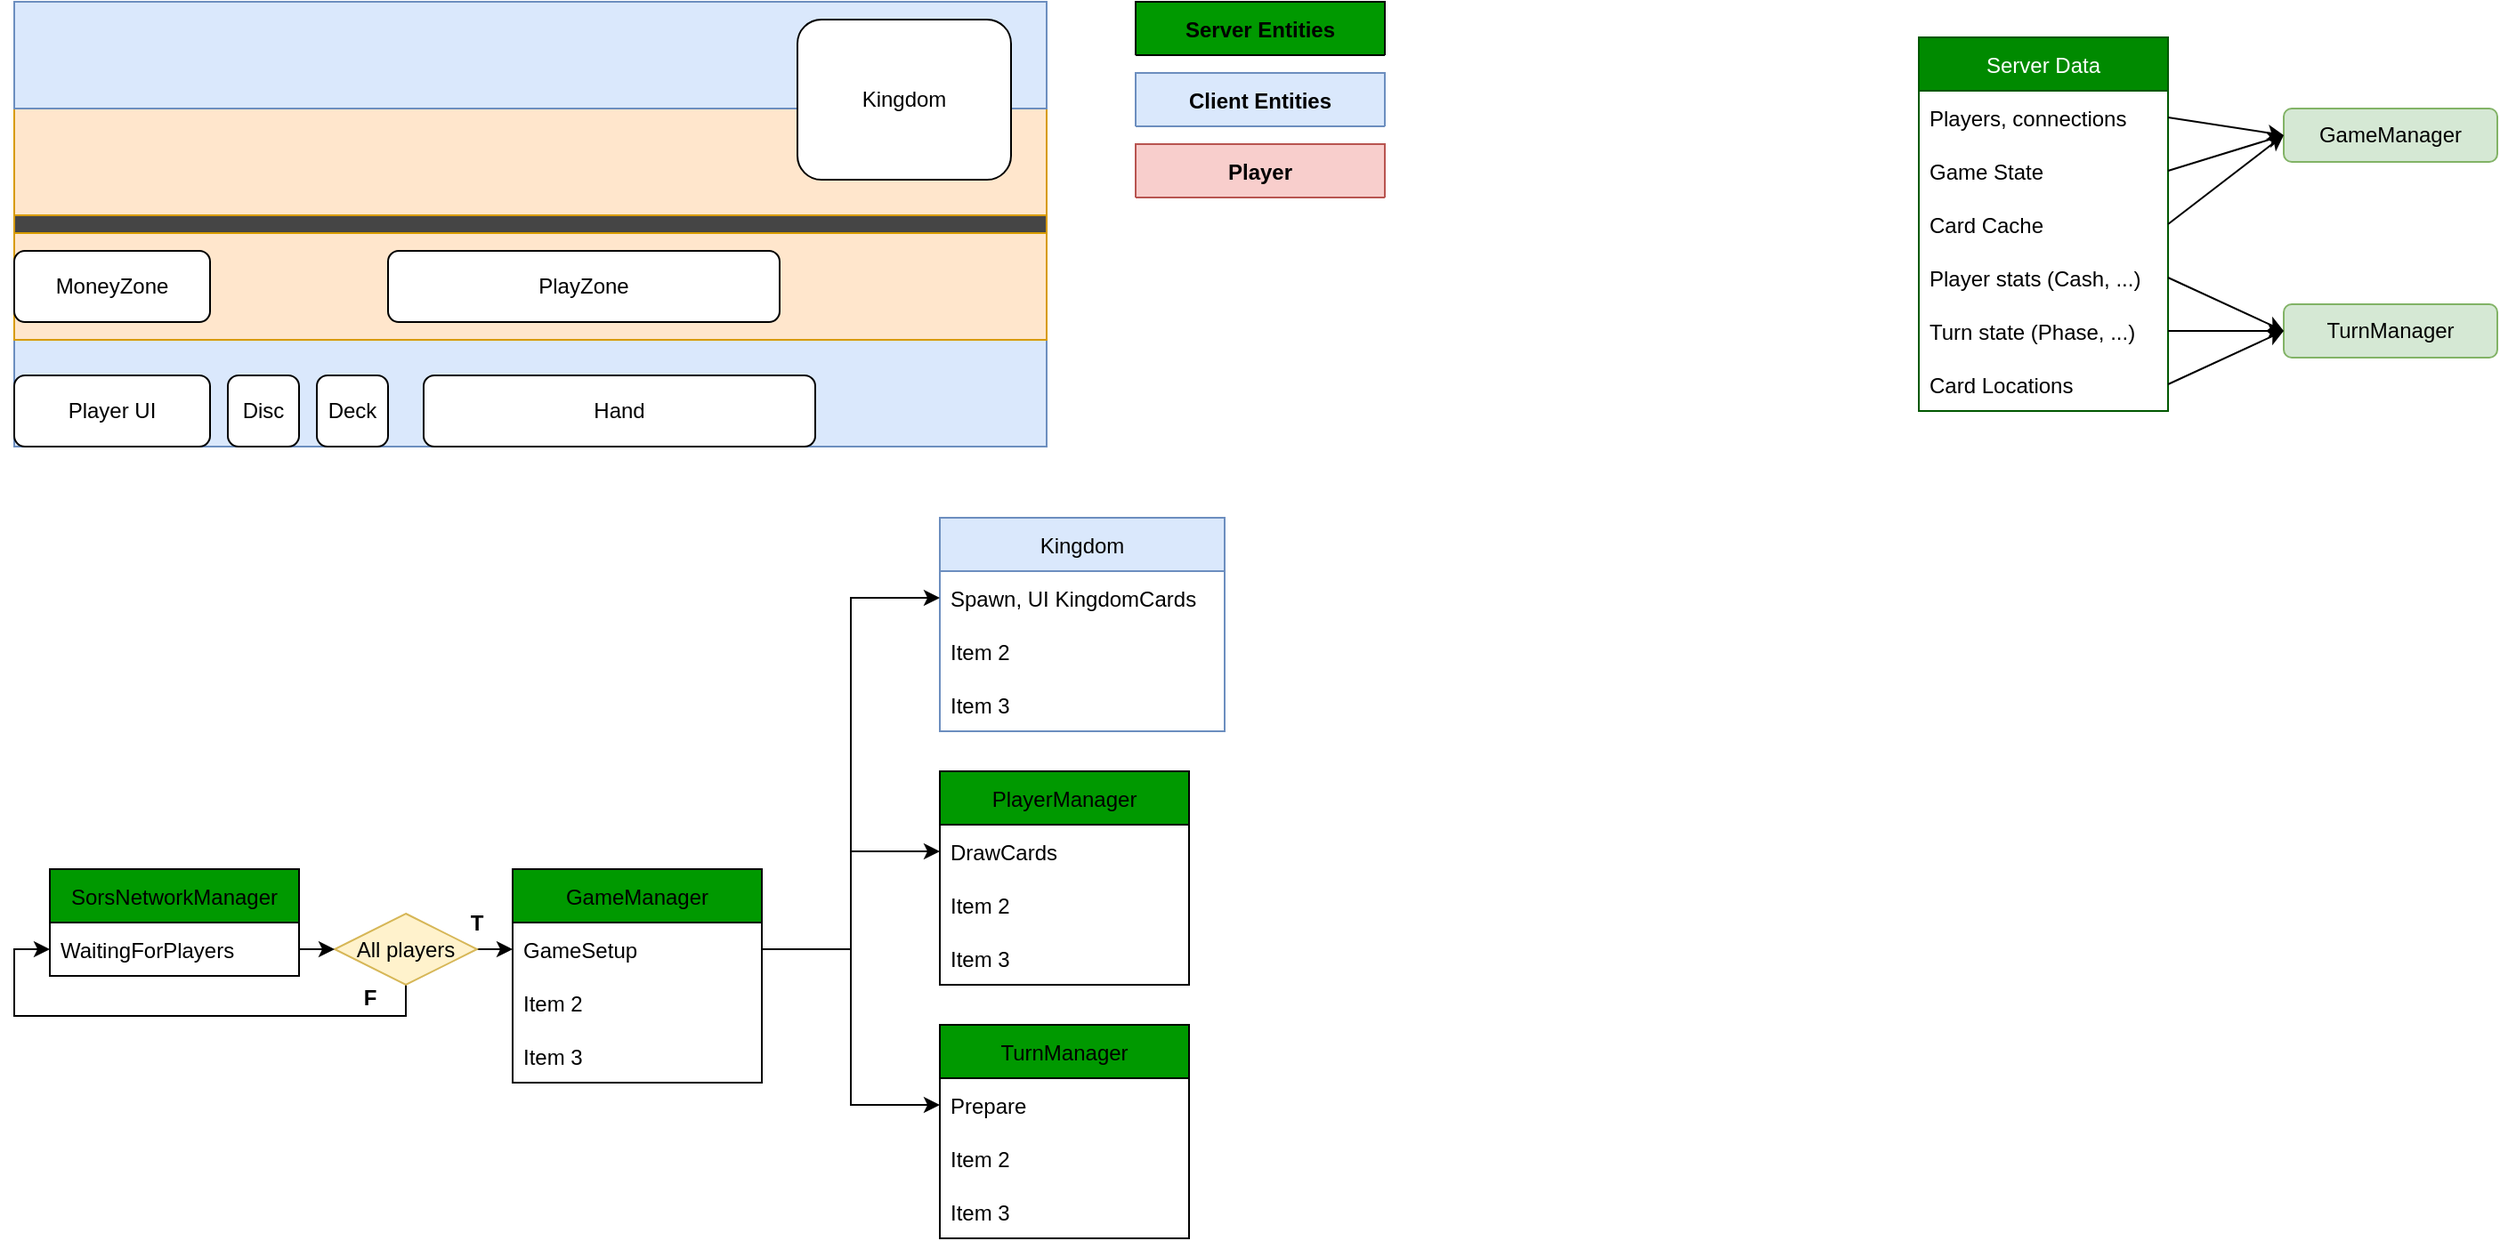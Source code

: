 <mxfile version="20.3.5" type="github" pages="4">
  <diagram name="Overview" id="e56a1550-8fbb-45ad-956c-1786394a9013">
    <mxGraphModel dx="1053" dy="561" grid="1" gridSize="10" guides="1" tooltips="1" connect="1" arrows="1" fold="1" page="1" pageScale="1" pageWidth="1100" pageHeight="850" background="none" math="0" shadow="0">
      <root>
        <mxCell id="0" />
        <mxCell id="1" parent="0" />
        <mxCell id="58iVRJR7mtL0bhPhVLgX-22" value="" style="group" parent="1" vertex="1" connectable="0">
          <mxGeometry x="70" y="40" width="580" height="250" as="geometry" />
        </mxCell>
        <mxCell id="C90KK72VCtRBAQaXPwwY-1" value="" style="rounded=0;whiteSpace=wrap;html=1;fillColor=#dae8fc;strokeColor=#6c8ebf;" parent="58iVRJR7mtL0bhPhVLgX-22" vertex="1">
          <mxGeometry y="190" width="580" height="60" as="geometry" />
        </mxCell>
        <mxCell id="C90KK72VCtRBAQaXPwwY-2" value="" style="rounded=0;whiteSpace=wrap;html=1;fillColor=#ffe6cc;strokeColor=#d79b00;" parent="58iVRJR7mtL0bhPhVLgX-22" vertex="1">
          <mxGeometry y="130" width="580" height="60" as="geometry" />
        </mxCell>
        <mxCell id="C90KK72VCtRBAQaXPwwY-3" value="" style="rounded=0;whiteSpace=wrap;html=1;fillColor=#ffe6cc;strokeColor=#d79b00;" parent="58iVRJR7mtL0bhPhVLgX-22" vertex="1">
          <mxGeometry y="60" width="580" height="60" as="geometry" />
        </mxCell>
        <mxCell id="C90KK72VCtRBAQaXPwwY-4" value="" style="rounded=0;whiteSpace=wrap;html=1;fillColor=#454545;strokeColor=#d79b00;" parent="58iVRJR7mtL0bhPhVLgX-22" vertex="1">
          <mxGeometry y="120" width="580" height="10" as="geometry" />
        </mxCell>
        <mxCell id="C90KK72VCtRBAQaXPwwY-5" value="" style="rounded=0;whiteSpace=wrap;html=1;fillColor=#dae8fc;strokeColor=#6c8ebf;" parent="58iVRJR7mtL0bhPhVLgX-22" vertex="1">
          <mxGeometry width="580" height="60" as="geometry" />
        </mxCell>
        <mxCell id="C90KK72VCtRBAQaXPwwY-6" value="Hand" style="rounded=1;whiteSpace=wrap;html=1;" parent="58iVRJR7mtL0bhPhVLgX-22" vertex="1">
          <mxGeometry x="230" y="210" width="220" height="40" as="geometry" />
        </mxCell>
        <mxCell id="C90KK72VCtRBAQaXPwwY-7" value="Player UI" style="rounded=1;whiteSpace=wrap;html=1;" parent="58iVRJR7mtL0bhPhVLgX-22" vertex="1">
          <mxGeometry y="210" width="110" height="40" as="geometry" />
        </mxCell>
        <mxCell id="C90KK72VCtRBAQaXPwwY-8" value="Disc" style="rounded=1;whiteSpace=wrap;html=1;" parent="58iVRJR7mtL0bhPhVLgX-22" vertex="1">
          <mxGeometry x="120" y="210" width="40" height="40" as="geometry" />
        </mxCell>
        <mxCell id="C90KK72VCtRBAQaXPwwY-9" value="Deck" style="rounded=1;whiteSpace=wrap;html=1;" parent="58iVRJR7mtL0bhPhVLgX-22" vertex="1">
          <mxGeometry x="170" y="210" width="40" height="40" as="geometry" />
        </mxCell>
        <mxCell id="C90KK72VCtRBAQaXPwwY-10" value="PlayZone" style="rounded=1;whiteSpace=wrap;html=1;" parent="58iVRJR7mtL0bhPhVLgX-22" vertex="1">
          <mxGeometry x="210" y="140" width="220" height="40" as="geometry" />
        </mxCell>
        <mxCell id="C90KK72VCtRBAQaXPwwY-11" value="MoneyZone" style="rounded=1;whiteSpace=wrap;html=1;" parent="58iVRJR7mtL0bhPhVLgX-22" vertex="1">
          <mxGeometry y="140" width="110" height="40" as="geometry" />
        </mxCell>
        <mxCell id="LB_I5nbtP3hotRsRZlri-5" value="Kingdom" style="rounded=1;whiteSpace=wrap;html=1;" parent="58iVRJR7mtL0bhPhVLgX-22" vertex="1">
          <mxGeometry x="440" y="10" width="120" height="90" as="geometry" />
        </mxCell>
        <mxCell id="58iVRJR7mtL0bhPhVLgX-23" value="" style="group" parent="1" vertex="1" connectable="0">
          <mxGeometry x="700" y="40" width="140" height="110" as="geometry" />
        </mxCell>
        <mxCell id="C90KK72VCtRBAQaXPwwY-21" value="Server Entities" style="swimlane;fontStyle=1;childLayout=stackLayout;horizontal=1;startSize=30;horizontalStack=0;resizeParent=1;resizeParentMax=0;resizeLast=0;collapsible=1;marginBottom=0;fillColor=#009900;" parent="58iVRJR7mtL0bhPhVLgX-23" vertex="1">
          <mxGeometry width="140" height="30" as="geometry" />
        </mxCell>
        <mxCell id="C90KK72VCtRBAQaXPwwY-25" value="Player" style="swimlane;fontStyle=1;childLayout=stackLayout;horizontal=1;startSize=30;horizontalStack=0;resizeParent=1;resizeParentMax=0;resizeLast=0;collapsible=1;marginBottom=0;fillColor=#f8cecc;strokeColor=#b85450;" parent="58iVRJR7mtL0bhPhVLgX-23" vertex="1">
          <mxGeometry y="80" width="140" height="30" as="geometry" />
        </mxCell>
        <mxCell id="LB_I5nbtP3hotRsRZlri-6" value="Client Entities" style="swimlane;fontStyle=1;childLayout=stackLayout;horizontal=1;startSize=30;horizontalStack=0;resizeParent=1;resizeParentMax=0;resizeLast=0;collapsible=1;marginBottom=0;fillColor=#dae8fc;strokeColor=#6c8ebf;" parent="58iVRJR7mtL0bhPhVLgX-23" vertex="1">
          <mxGeometry y="40" width="140" height="30" as="geometry" />
        </mxCell>
        <mxCell id="58iVRJR7mtL0bhPhVLgX-24" value="" style="group" parent="1" vertex="1" connectable="0">
          <mxGeometry x="70" y="330" width="680" height="405" as="geometry" />
        </mxCell>
        <mxCell id="C90KK72VCtRBAQaXPwwY-13" value="GameManager" style="swimlane;fontStyle=0;childLayout=stackLayout;horizontal=1;startSize=30;horizontalStack=0;resizeParent=1;resizeParentMax=0;resizeLast=0;collapsible=1;marginBottom=0;fillColor=#009900;" parent="58iVRJR7mtL0bhPhVLgX-24" vertex="1">
          <mxGeometry x="280" y="197.5" width="140" height="120" as="geometry" />
        </mxCell>
        <mxCell id="C90KK72VCtRBAQaXPwwY-14" value="GameSetup" style="text;strokeColor=none;fillColor=none;align=left;verticalAlign=middle;spacingLeft=4;spacingRight=4;overflow=hidden;points=[[0,0.5],[1,0.5]];portConstraint=eastwest;rotatable=0;" parent="C90KK72VCtRBAQaXPwwY-13" vertex="1">
          <mxGeometry y="30" width="140" height="30" as="geometry" />
        </mxCell>
        <mxCell id="C90KK72VCtRBAQaXPwwY-15" value="Item 2" style="text;strokeColor=none;fillColor=none;align=left;verticalAlign=middle;spacingLeft=4;spacingRight=4;overflow=hidden;points=[[0,0.5],[1,0.5]];portConstraint=eastwest;rotatable=0;" parent="C90KK72VCtRBAQaXPwwY-13" vertex="1">
          <mxGeometry y="60" width="140" height="30" as="geometry" />
        </mxCell>
        <mxCell id="C90KK72VCtRBAQaXPwwY-16" value="Item 3" style="text;strokeColor=none;fillColor=none;align=left;verticalAlign=middle;spacingLeft=4;spacingRight=4;overflow=hidden;points=[[0,0.5],[1,0.5]];portConstraint=eastwest;rotatable=0;" parent="C90KK72VCtRBAQaXPwwY-13" vertex="1">
          <mxGeometry y="90" width="140" height="30" as="geometry" />
        </mxCell>
        <mxCell id="C90KK72VCtRBAQaXPwwY-17" value="TurnManager" style="swimlane;fontStyle=0;childLayout=stackLayout;horizontal=1;startSize=30;horizontalStack=0;resizeParent=1;resizeParentMax=0;resizeLast=0;collapsible=1;marginBottom=0;fillColor=#009900;" parent="58iVRJR7mtL0bhPhVLgX-24" vertex="1">
          <mxGeometry x="520" y="285" width="140" height="120" as="geometry" />
        </mxCell>
        <mxCell id="C90KK72VCtRBAQaXPwwY-18" value="Prepare" style="text;strokeColor=none;fillColor=none;align=left;verticalAlign=middle;spacingLeft=4;spacingRight=4;overflow=hidden;points=[[0,0.5],[1,0.5]];portConstraint=eastwest;rotatable=0;" parent="C90KK72VCtRBAQaXPwwY-17" vertex="1">
          <mxGeometry y="30" width="140" height="30" as="geometry" />
        </mxCell>
        <mxCell id="C90KK72VCtRBAQaXPwwY-19" value="Item 2" style="text;strokeColor=none;fillColor=none;align=left;verticalAlign=middle;spacingLeft=4;spacingRight=4;overflow=hidden;points=[[0,0.5],[1,0.5]];portConstraint=eastwest;rotatable=0;" parent="C90KK72VCtRBAQaXPwwY-17" vertex="1">
          <mxGeometry y="60" width="140" height="30" as="geometry" />
        </mxCell>
        <mxCell id="C90KK72VCtRBAQaXPwwY-20" value="Item 3" style="text;strokeColor=none;fillColor=none;align=left;verticalAlign=middle;spacingLeft=4;spacingRight=4;overflow=hidden;points=[[0,0.5],[1,0.5]];portConstraint=eastwest;rotatable=0;" parent="C90KK72VCtRBAQaXPwwY-17" vertex="1">
          <mxGeometry y="90" width="140" height="30" as="geometry" />
        </mxCell>
        <mxCell id="LB_I5nbtP3hotRsRZlri-1" value="Kingdom" style="swimlane;fontStyle=0;childLayout=stackLayout;horizontal=1;startSize=30;horizontalStack=0;resizeParent=1;resizeParentMax=0;resizeLast=0;collapsible=1;marginBottom=0;fillColor=#dae8fc;strokeColor=#6c8ebf;" parent="58iVRJR7mtL0bhPhVLgX-24" vertex="1">
          <mxGeometry x="520" width="160" height="120" as="geometry" />
        </mxCell>
        <mxCell id="LB_I5nbtP3hotRsRZlri-2" value="Spawn, UI KingdomCards " style="text;strokeColor=none;fillColor=none;align=left;verticalAlign=middle;spacingLeft=4;spacingRight=4;overflow=hidden;points=[[0,0.5],[1,0.5]];portConstraint=eastwest;rotatable=0;" parent="LB_I5nbtP3hotRsRZlri-1" vertex="1">
          <mxGeometry y="30" width="160" height="30" as="geometry" />
        </mxCell>
        <mxCell id="LB_I5nbtP3hotRsRZlri-3" value="Item 2" style="text;strokeColor=none;fillColor=none;align=left;verticalAlign=middle;spacingLeft=4;spacingRight=4;overflow=hidden;points=[[0,0.5],[1,0.5]];portConstraint=eastwest;rotatable=0;" parent="LB_I5nbtP3hotRsRZlri-1" vertex="1">
          <mxGeometry y="60" width="160" height="30" as="geometry" />
        </mxCell>
        <mxCell id="LB_I5nbtP3hotRsRZlri-4" value="Item 3" style="text;strokeColor=none;fillColor=none;align=left;verticalAlign=middle;spacingLeft=4;spacingRight=4;overflow=hidden;points=[[0,0.5],[1,0.5]];portConstraint=eastwest;rotatable=0;" parent="LB_I5nbtP3hotRsRZlri-1" vertex="1">
          <mxGeometry y="90" width="160" height="30" as="geometry" />
        </mxCell>
        <mxCell id="LB_I5nbtP3hotRsRZlri-7" value="SorsNetworkManager" style="swimlane;fontStyle=0;childLayout=stackLayout;horizontal=1;startSize=30;horizontalStack=0;resizeParent=1;resizeParentMax=0;resizeLast=0;collapsible=1;marginBottom=0;fillColor=#009900;" parent="58iVRJR7mtL0bhPhVLgX-24" vertex="1">
          <mxGeometry x="20" y="197.5" width="140" height="60" as="geometry" />
        </mxCell>
        <mxCell id="LB_I5nbtP3hotRsRZlri-8" value="WaitingForPlayers" style="text;strokeColor=none;fillColor=none;align=left;verticalAlign=middle;spacingLeft=4;spacingRight=4;overflow=hidden;points=[[0,0.5],[1,0.5]];portConstraint=eastwest;rotatable=0;" parent="LB_I5nbtP3hotRsRZlri-7" vertex="1">
          <mxGeometry y="30" width="140" height="30" as="geometry" />
        </mxCell>
        <mxCell id="LB_I5nbtP3hotRsRZlri-14" style="edgeStyle=orthogonalEdgeStyle;rounded=0;orthogonalLoop=1;jettySize=auto;html=1;exitX=0.5;exitY=1;exitDx=0;exitDy=0;entryX=0;entryY=0.5;entryDx=0;entryDy=0;" parent="58iVRJR7mtL0bhPhVLgX-24" source="LB_I5nbtP3hotRsRZlri-12" target="LB_I5nbtP3hotRsRZlri-8" edge="1">
          <mxGeometry relative="1" as="geometry">
            <mxPoint x="150" y="245" as="targetPoint" />
            <Array as="points">
              <mxPoint x="220" y="280" />
              <mxPoint y="280" />
              <mxPoint y="242" />
            </Array>
          </mxGeometry>
        </mxCell>
        <mxCell id="LB_I5nbtP3hotRsRZlri-16" style="edgeStyle=orthogonalEdgeStyle;rounded=0;orthogonalLoop=1;jettySize=auto;html=1;exitX=1;exitY=0.5;exitDx=0;exitDy=0;entryX=0;entryY=0.5;entryDx=0;entryDy=0;" parent="58iVRJR7mtL0bhPhVLgX-24" source="LB_I5nbtP3hotRsRZlri-12" target="C90KK72VCtRBAQaXPwwY-14" edge="1">
          <mxGeometry relative="1" as="geometry" />
        </mxCell>
        <mxCell id="LB_I5nbtP3hotRsRZlri-12" value="All players" style="rhombus;whiteSpace=wrap;html=1;fillColor=#fff2cc;strokeColor=#d6b656;" parent="58iVRJR7mtL0bhPhVLgX-24" vertex="1">
          <mxGeometry x="180" y="222.5" width="80" height="40" as="geometry" />
        </mxCell>
        <mxCell id="LB_I5nbtP3hotRsRZlri-13" style="edgeStyle=orthogonalEdgeStyle;rounded=0;orthogonalLoop=1;jettySize=auto;html=1;exitX=1;exitY=0.5;exitDx=0;exitDy=0;entryX=0;entryY=0.5;entryDx=0;entryDy=0;" parent="58iVRJR7mtL0bhPhVLgX-24" source="LB_I5nbtP3hotRsRZlri-8" target="LB_I5nbtP3hotRsRZlri-12" edge="1">
          <mxGeometry relative="1" as="geometry" />
        </mxCell>
        <mxCell id="LB_I5nbtP3hotRsRZlri-17" value="&lt;b&gt;T&lt;/b&gt;" style="text;html=1;strokeColor=none;fillColor=none;align=center;verticalAlign=middle;whiteSpace=wrap;rounded=0;" parent="58iVRJR7mtL0bhPhVLgX-24" vertex="1">
          <mxGeometry x="230" y="212.5" width="60" height="30" as="geometry" />
        </mxCell>
        <mxCell id="LB_I5nbtP3hotRsRZlri-18" value="&lt;b&gt;F&lt;/b&gt;" style="text;html=1;strokeColor=none;fillColor=none;align=center;verticalAlign=middle;whiteSpace=wrap;rounded=0;" parent="58iVRJR7mtL0bhPhVLgX-24" vertex="1">
          <mxGeometry x="170" y="255" width="60" height="30" as="geometry" />
        </mxCell>
        <mxCell id="LB_I5nbtP3hotRsRZlri-19" style="edgeStyle=orthogonalEdgeStyle;rounded=0;orthogonalLoop=1;jettySize=auto;html=1;exitX=1;exitY=0.5;exitDx=0;exitDy=0;entryX=0;entryY=0.5;entryDx=0;entryDy=0;" parent="58iVRJR7mtL0bhPhVLgX-24" source="C90KK72VCtRBAQaXPwwY-14" target="C90KK72VCtRBAQaXPwwY-18" edge="1">
          <mxGeometry relative="1" as="geometry" />
        </mxCell>
        <mxCell id="LB_I5nbtP3hotRsRZlri-20" style="edgeStyle=orthogonalEdgeStyle;rounded=0;orthogonalLoop=1;jettySize=auto;html=1;exitX=1;exitY=0.5;exitDx=0;exitDy=0;entryX=0;entryY=0.5;entryDx=0;entryDy=0;" parent="58iVRJR7mtL0bhPhVLgX-24" source="C90KK72VCtRBAQaXPwwY-14" target="LB_I5nbtP3hotRsRZlri-2" edge="1">
          <mxGeometry relative="1" as="geometry">
            <mxPoint x="480" y="45" as="targetPoint" />
          </mxGeometry>
        </mxCell>
        <mxCell id="LB_I5nbtP3hotRsRZlri-21" value="PlayerManager" style="swimlane;fontStyle=0;childLayout=stackLayout;horizontal=1;startSize=30;horizontalStack=0;resizeParent=1;resizeParentMax=0;resizeLast=0;collapsible=1;marginBottom=0;fillColor=#009900;" parent="58iVRJR7mtL0bhPhVLgX-24" vertex="1">
          <mxGeometry x="520" y="142.5" width="140" height="120" as="geometry" />
        </mxCell>
        <mxCell id="LB_I5nbtP3hotRsRZlri-22" value="DrawCards" style="text;strokeColor=none;fillColor=none;align=left;verticalAlign=middle;spacingLeft=4;spacingRight=4;overflow=hidden;points=[[0,0.5],[1,0.5]];portConstraint=eastwest;rotatable=0;" parent="LB_I5nbtP3hotRsRZlri-21" vertex="1">
          <mxGeometry y="30" width="140" height="30" as="geometry" />
        </mxCell>
        <mxCell id="LB_I5nbtP3hotRsRZlri-23" value="Item 2" style="text;strokeColor=none;fillColor=none;align=left;verticalAlign=middle;spacingLeft=4;spacingRight=4;overflow=hidden;points=[[0,0.5],[1,0.5]];portConstraint=eastwest;rotatable=0;" parent="LB_I5nbtP3hotRsRZlri-21" vertex="1">
          <mxGeometry y="60" width="140" height="30" as="geometry" />
        </mxCell>
        <mxCell id="LB_I5nbtP3hotRsRZlri-24" value="Item 3" style="text;strokeColor=none;fillColor=none;align=left;verticalAlign=middle;spacingLeft=4;spacingRight=4;overflow=hidden;points=[[0,0.5],[1,0.5]];portConstraint=eastwest;rotatable=0;" parent="LB_I5nbtP3hotRsRZlri-21" vertex="1">
          <mxGeometry y="90" width="140" height="30" as="geometry" />
        </mxCell>
        <mxCell id="LB_I5nbtP3hotRsRZlri-25" style="edgeStyle=orthogonalEdgeStyle;rounded=0;orthogonalLoop=1;jettySize=auto;html=1;exitX=1;exitY=0.5;exitDx=0;exitDy=0;entryX=0;entryY=0.5;entryDx=0;entryDy=0;" parent="58iVRJR7mtL0bhPhVLgX-24" source="C90KK72VCtRBAQaXPwwY-14" target="LB_I5nbtP3hotRsRZlri-22" edge="1">
          <mxGeometry relative="1" as="geometry" />
        </mxCell>
        <mxCell id="ub6TdQImIJ_st5pN_1mr-3" value="Server Data" style="swimlane;fontStyle=0;childLayout=stackLayout;horizontal=1;startSize=30;horizontalStack=0;resizeParent=1;resizeParentMax=0;resizeLast=0;collapsible=1;marginBottom=0;fillColor=#008a00;fontColor=#ffffff;strokeColor=#005700;" parent="1" vertex="1">
          <mxGeometry x="1140" y="60" width="140" height="210" as="geometry" />
        </mxCell>
        <mxCell id="ub6TdQImIJ_st5pN_1mr-4" value="Players, connections" style="text;strokeColor=none;fillColor=none;align=left;verticalAlign=middle;spacingLeft=4;spacingRight=4;overflow=hidden;points=[[0,0.5],[1,0.5]];portConstraint=eastwest;rotatable=0;" parent="ub6TdQImIJ_st5pN_1mr-3" vertex="1">
          <mxGeometry y="30" width="140" height="30" as="geometry" />
        </mxCell>
        <mxCell id="ub6TdQImIJ_st5pN_1mr-7" value="Game State" style="text;strokeColor=none;fillColor=none;align=left;verticalAlign=middle;spacingLeft=4;spacingRight=4;overflow=hidden;points=[[0,0.5],[1,0.5]];portConstraint=eastwest;rotatable=0;" parent="ub6TdQImIJ_st5pN_1mr-3" vertex="1">
          <mxGeometry y="60" width="140" height="30" as="geometry" />
        </mxCell>
        <mxCell id="ub6TdQImIJ_st5pN_1mr-10" value="Card Cache" style="text;strokeColor=none;fillColor=none;align=left;verticalAlign=middle;spacingLeft=4;spacingRight=4;overflow=hidden;points=[[0,0.5],[1,0.5]];portConstraint=eastwest;rotatable=0;" parent="ub6TdQImIJ_st5pN_1mr-3" vertex="1">
          <mxGeometry y="90" width="140" height="30" as="geometry" />
        </mxCell>
        <mxCell id="ub6TdQImIJ_st5pN_1mr-8" value="Player stats (Cash, ...)" style="text;strokeColor=none;fillColor=none;align=left;verticalAlign=middle;spacingLeft=4;spacingRight=4;overflow=hidden;points=[[0,0.5],[1,0.5]];portConstraint=eastwest;rotatable=0;" parent="ub6TdQImIJ_st5pN_1mr-3" vertex="1">
          <mxGeometry y="120" width="140" height="30" as="geometry" />
        </mxCell>
        <mxCell id="ub6TdQImIJ_st5pN_1mr-9" value="Turn state (Phase, ...)" style="text;strokeColor=none;fillColor=none;align=left;verticalAlign=middle;spacingLeft=4;spacingRight=4;overflow=hidden;points=[[0,0.5],[1,0.5]];portConstraint=eastwest;rotatable=0;" parent="ub6TdQImIJ_st5pN_1mr-3" vertex="1">
          <mxGeometry y="150" width="140" height="30" as="geometry" />
        </mxCell>
        <mxCell id="ub6TdQImIJ_st5pN_1mr-5" value="Card Locations" style="text;strokeColor=none;fillColor=none;align=left;verticalAlign=middle;spacingLeft=4;spacingRight=4;overflow=hidden;points=[[0,0.5],[1,0.5]];portConstraint=eastwest;rotatable=0;" parent="ub6TdQImIJ_st5pN_1mr-3" vertex="1">
          <mxGeometry y="180" width="140" height="30" as="geometry" />
        </mxCell>
        <mxCell id="ub6TdQImIJ_st5pN_1mr-11" value="GameManager" style="rounded=1;whiteSpace=wrap;html=1;fillColor=#d5e8d4;strokeColor=#82b366;" parent="1" vertex="1">
          <mxGeometry x="1345" y="100" width="120" height="30" as="geometry" />
        </mxCell>
        <mxCell id="ub6TdQImIJ_st5pN_1mr-12" value="TurnManager" style="rounded=1;whiteSpace=wrap;html=1;fillColor=#d5e8d4;strokeColor=#82b366;" parent="1" vertex="1">
          <mxGeometry x="1345" y="210" width="120" height="30" as="geometry" />
        </mxCell>
        <mxCell id="ub6TdQImIJ_st5pN_1mr-13" style="rounded=0;orthogonalLoop=1;jettySize=auto;html=1;exitX=1;exitY=0.5;exitDx=0;exitDy=0;entryX=0;entryY=0.5;entryDx=0;entryDy=0;startArrow=none;startFill=0;" parent="1" source="ub6TdQImIJ_st5pN_1mr-8" target="ub6TdQImIJ_st5pN_1mr-12" edge="1">
          <mxGeometry relative="1" as="geometry" />
        </mxCell>
        <mxCell id="ub6TdQImIJ_st5pN_1mr-14" style="edgeStyle=none;rounded=0;orthogonalLoop=1;jettySize=auto;html=1;exitX=1;exitY=0.5;exitDx=0;exitDy=0;entryX=0;entryY=0.5;entryDx=0;entryDy=0;startArrow=none;startFill=0;" parent="1" source="ub6TdQImIJ_st5pN_1mr-9" target="ub6TdQImIJ_st5pN_1mr-12" edge="1">
          <mxGeometry relative="1" as="geometry" />
        </mxCell>
        <mxCell id="ub6TdQImIJ_st5pN_1mr-15" style="edgeStyle=none;rounded=0;orthogonalLoop=1;jettySize=auto;html=1;exitX=1;exitY=0.5;exitDx=0;exitDy=0;entryX=0;entryY=0.5;entryDx=0;entryDy=0;startArrow=none;startFill=0;" parent="1" source="ub6TdQImIJ_st5pN_1mr-4" target="ub6TdQImIJ_st5pN_1mr-11" edge="1">
          <mxGeometry relative="1" as="geometry" />
        </mxCell>
        <mxCell id="ub6TdQImIJ_st5pN_1mr-16" style="edgeStyle=none;rounded=0;orthogonalLoop=1;jettySize=auto;html=1;exitX=1;exitY=0.5;exitDx=0;exitDy=0;startArrow=none;startFill=0;entryX=0;entryY=0.5;entryDx=0;entryDy=0;" parent="1" source="ub6TdQImIJ_st5pN_1mr-7" target="ub6TdQImIJ_st5pN_1mr-11" edge="1">
          <mxGeometry relative="1" as="geometry">
            <mxPoint x="1325" y="135" as="targetPoint" />
            <Array as="points" />
          </mxGeometry>
        </mxCell>
        <mxCell id="ub6TdQImIJ_st5pN_1mr-17" style="edgeStyle=none;rounded=0;orthogonalLoop=1;jettySize=auto;html=1;exitX=1;exitY=0.5;exitDx=0;exitDy=0;entryX=0;entryY=0.5;entryDx=0;entryDy=0;startArrow=none;startFill=0;" parent="1" source="ub6TdQImIJ_st5pN_1mr-10" target="ub6TdQImIJ_st5pN_1mr-11" edge="1">
          <mxGeometry relative="1" as="geometry" />
        </mxCell>
        <mxCell id="ub6TdQImIJ_st5pN_1mr-18" style="edgeStyle=none;rounded=0;orthogonalLoop=1;jettySize=auto;html=1;exitX=1;exitY=0.5;exitDx=0;exitDy=0;entryX=0;entryY=0.5;entryDx=0;entryDy=0;startArrow=none;startFill=0;" parent="1" source="ub6TdQImIJ_st5pN_1mr-5" target="ub6TdQImIJ_st5pN_1mr-12" edge="1">
          <mxGeometry relative="1" as="geometry" />
        </mxCell>
      </root>
    </mxGraphModel>
  </diagram>
  <diagram id="BeQoN5BNRSyJdBuuKmHe" name="TurnManager">
    <mxGraphModel dx="474" dy="693" grid="1" gridSize="10" guides="1" tooltips="1" connect="1" arrows="1" fold="1" page="1" pageScale="1" pageWidth="827" pageHeight="1169" math="0" shadow="0">
      <root>
        <mxCell id="0" />
        <mxCell id="1" parent="0" />
        <mxCell id="vIFYrGIW03D9M_VSCfs5-1" value="TurnManager State Machine" style="swimlane;" vertex="1" parent="1">
          <mxGeometry x="1110" y="25" width="450" height="800" as="geometry" />
        </mxCell>
        <mxCell id="vIFYrGIW03D9M_VSCfs5-2" style="edgeStyle=orthogonalEdgeStyle;rounded=0;orthogonalLoop=1;jettySize=auto;html=1;exitX=0.5;exitY=1;exitDx=0;exitDy=0;entryX=0.5;entryY=0;entryDx=0;entryDy=0;" edge="1" parent="vIFYrGIW03D9M_VSCfs5-1" source="vIFYrGIW03D9M_VSCfs5-3" target="vIFYrGIW03D9M_VSCfs5-8">
          <mxGeometry relative="1" as="geometry" />
        </mxCell>
        <mxCell id="vIFYrGIW03D9M_VSCfs5-3" value="Prepare" style="shape=hexagon;perimeter=hexagonPerimeter2;whiteSpace=wrap;html=1;fixedSize=1;" vertex="1" parent="vIFYrGIW03D9M_VSCfs5-1">
          <mxGeometry x="120" y="70" width="110" height="40" as="geometry" />
        </mxCell>
        <mxCell id="vIFYrGIW03D9M_VSCfs5-4" style="edgeStyle=orthogonalEdgeStyle;rounded=0;orthogonalLoop=1;jettySize=auto;html=1;exitX=1;exitY=0.5;exitDx=0;exitDy=0;entryX=0;entryY=0.5;entryDx=0;entryDy=0;" edge="1" parent="vIFYrGIW03D9M_VSCfs5-1" source="vIFYrGIW03D9M_VSCfs5-5" target="vIFYrGIW03D9M_VSCfs5-3">
          <mxGeometry relative="1" as="geometry" />
        </mxCell>
        <mxCell id="vIFYrGIW03D9M_VSCfs5-5" value="" style="ellipse;whiteSpace=wrap;html=1;aspect=fixed;fillColor=#454545;" vertex="1" parent="vIFYrGIW03D9M_VSCfs5-1">
          <mxGeometry x="20" y="75" width="30" height="30" as="geometry" />
        </mxCell>
        <mxCell id="vIFYrGIW03D9M_VSCfs5-6" value="&lt;b&gt;GameSetup&lt;/b&gt;" style="text;html=1;strokeColor=none;fillColor=none;align=center;verticalAlign=middle;whiteSpace=wrap;rounded=0;" vertex="1" parent="vIFYrGIW03D9M_VSCfs5-1">
          <mxGeometry x="60" y="50" width="60" height="30" as="geometry" />
        </mxCell>
        <mxCell id="vIFYrGIW03D9M_VSCfs5-7" style="edgeStyle=orthogonalEdgeStyle;rounded=0;orthogonalLoop=1;jettySize=auto;html=1;exitX=0.5;exitY=1;exitDx=0;exitDy=0;entryX=0.5;entryY=0;entryDx=0;entryDy=0;" edge="1" parent="vIFYrGIW03D9M_VSCfs5-1" source="vIFYrGIW03D9M_VSCfs5-8" target="vIFYrGIW03D9M_VSCfs5-11">
          <mxGeometry relative="1" as="geometry" />
        </mxCell>
        <mxCell id="vIFYrGIW03D9M_VSCfs5-8" value="PhaseSelection" style="shape=hexagon;perimeter=hexagonPerimeter2;whiteSpace=wrap;html=1;fixedSize=1;" vertex="1" parent="vIFYrGIW03D9M_VSCfs5-1">
          <mxGeometry x="120" y="130" width="110" height="40" as="geometry" />
        </mxCell>
        <mxCell id="vIFYrGIW03D9M_VSCfs5-9" style="edgeStyle=orthogonalEdgeStyle;rounded=0;orthogonalLoop=1;jettySize=auto;html=1;exitX=0;exitY=0.5;exitDx=0;exitDy=0;entryX=0;entryY=0.5;entryDx=0;entryDy=0;startArrow=none;" edge="1" parent="vIFYrGIW03D9M_VSCfs5-1" source="vIFYrGIW03D9M_VSCfs5-13" target="vIFYrGIW03D9M_VSCfs5-8">
          <mxGeometry relative="1" as="geometry" />
        </mxCell>
        <mxCell id="vIFYrGIW03D9M_VSCfs5-10" style="edgeStyle=orthogonalEdgeStyle;rounded=0;orthogonalLoop=1;jettySize=auto;html=1;exitX=0.5;exitY=1;exitDx=0;exitDy=0;entryX=0.5;entryY=0;entryDx=0;entryDy=0;" edge="1" parent="vIFYrGIW03D9M_VSCfs5-1" source="vIFYrGIW03D9M_VSCfs5-11" target="vIFYrGIW03D9M_VSCfs5-16">
          <mxGeometry relative="1" as="geometry" />
        </mxCell>
        <mxCell id="vIFYrGIW03D9M_VSCfs5-11" value="All" style="rhombus;whiteSpace=wrap;html=1;fillColor=#fff2cc;strokeColor=#d6b656;" vertex="1" parent="vIFYrGIW03D9M_VSCfs5-1">
          <mxGeometry x="150" y="190" width="50" height="40" as="geometry" />
        </mxCell>
        <mxCell id="vIFYrGIW03D9M_VSCfs5-12" value="&lt;b&gt;Player selected&lt;/b&gt;" style="text;html=1;strokeColor=none;fillColor=none;align=center;verticalAlign=middle;whiteSpace=wrap;rounded=0;" vertex="1" parent="vIFYrGIW03D9M_VSCfs5-1">
          <mxGeometry x="175" y="167" width="100" height="30" as="geometry" />
        </mxCell>
        <mxCell id="vIFYrGIW03D9M_VSCfs5-13" value="&lt;b&gt;F&lt;/b&gt;" style="text;html=1;strokeColor=none;fillColor=none;align=center;verticalAlign=middle;whiteSpace=wrap;rounded=0;" vertex="1" parent="vIFYrGIW03D9M_VSCfs5-1">
          <mxGeometry x="100" y="170" width="20" height="30" as="geometry" />
        </mxCell>
        <mxCell id="vIFYrGIW03D9M_VSCfs5-14" value="" style="edgeStyle=orthogonalEdgeStyle;rounded=0;orthogonalLoop=1;jettySize=auto;html=1;exitX=0;exitY=0.5;exitDx=0;exitDy=0;entryX=0;entryY=0.5;entryDx=0;entryDy=0;endArrow=none;" edge="1" parent="vIFYrGIW03D9M_VSCfs5-1" source="vIFYrGIW03D9M_VSCfs5-11" target="vIFYrGIW03D9M_VSCfs5-13">
          <mxGeometry relative="1" as="geometry">
            <mxPoint x="1380" y="1050" as="sourcePoint" />
            <mxPoint x="1350" y="990" as="targetPoint" />
            <Array as="points">
              <mxPoint x="80" y="210" />
              <mxPoint x="80" y="185" />
            </Array>
          </mxGeometry>
        </mxCell>
        <mxCell id="vIFYrGIW03D9M_VSCfs5-15" style="edgeStyle=orthogonalEdgeStyle;rounded=0;orthogonalLoop=1;jettySize=auto;html=1;exitX=0.5;exitY=1;exitDx=0;exitDy=0;entryX=0.5;entryY=0;entryDx=0;entryDy=0;" edge="1" parent="vIFYrGIW03D9M_VSCfs5-1" source="vIFYrGIW03D9M_VSCfs5-16" target="vIFYrGIW03D9M_VSCfs5-27">
          <mxGeometry relative="1" as="geometry" />
        </mxCell>
        <mxCell id="vIFYrGIW03D9M_VSCfs5-16" value="NextPhase" style="shape=hexagon;perimeter=hexagonPerimeter2;whiteSpace=wrap;html=1;fixedSize=1;" vertex="1" parent="vIFYrGIW03D9M_VSCfs5-1">
          <mxGeometry x="120" y="270" width="110" height="40" as="geometry" />
        </mxCell>
        <mxCell id="vIFYrGIW03D9M_VSCfs5-17" value="&lt;b&gt;T&lt;/b&gt;" style="text;html=1;strokeColor=none;fillColor=none;align=center;verticalAlign=middle;whiteSpace=wrap;rounded=0;" vertex="1" parent="vIFYrGIW03D9M_VSCfs5-1">
          <mxGeometry x="175" y="230" width="20" height="30" as="geometry" />
        </mxCell>
        <mxCell id="vIFYrGIW03D9M_VSCfs5-18" style="edgeStyle=orthogonalEdgeStyle;rounded=0;orthogonalLoop=1;jettySize=auto;html=1;exitX=0;exitY=0.5;exitDx=0;exitDy=0;entryX=1;entryY=0.5;entryDx=0;entryDy=0;" edge="1" parent="vIFYrGIW03D9M_VSCfs5-1" source="vIFYrGIW03D9M_VSCfs5-19" target="vIFYrGIW03D9M_VSCfs5-29">
          <mxGeometry relative="1" as="geometry" />
        </mxCell>
        <mxCell id="vIFYrGIW03D9M_VSCfs5-19" value="Draw I" style="shape=hexagon;perimeter=hexagonPerimeter2;whiteSpace=wrap;html=1;fixedSize=1;" vertex="1" parent="vIFYrGIW03D9M_VSCfs5-1">
          <mxGeometry x="120" y="390" width="110" height="40" as="geometry" />
        </mxCell>
        <mxCell id="vIFYrGIW03D9M_VSCfs5-20" style="edgeStyle=orthogonalEdgeStyle;rounded=0;orthogonalLoop=1;jettySize=auto;html=1;exitX=0.5;exitY=1;exitDx=0;exitDy=0;entryX=1;entryY=0.5;entryDx=0;entryDy=0;" edge="1" parent="vIFYrGIW03D9M_VSCfs5-1" source="vIFYrGIW03D9M_VSCfs5-27" target="vIFYrGIW03D9M_VSCfs5-19">
          <mxGeometry relative="1" as="geometry">
            <mxPoint x="250" y="400.0" as="sourcePoint" />
            <Array as="points">
              <mxPoint x="175" y="380" />
              <mxPoint x="250" y="380" />
              <mxPoint x="250" y="410" />
            </Array>
          </mxGeometry>
        </mxCell>
        <mxCell id="vIFYrGIW03D9M_VSCfs5-21" style="edgeStyle=orthogonalEdgeStyle;rounded=0;orthogonalLoop=1;jettySize=auto;html=1;exitX=0;exitY=0.5;exitDx=0;exitDy=0;entryX=1;entryY=0.5;entryDx=0;entryDy=0;" edge="1" parent="vIFYrGIW03D9M_VSCfs5-1" target="vIFYrGIW03D9M_VSCfs5-30">
          <mxGeometry relative="1" as="geometry">
            <Array as="points">
              <mxPoint x="250" y="470" />
            </Array>
            <mxPoint x="250" y="400.0" as="sourcePoint" />
          </mxGeometry>
        </mxCell>
        <mxCell id="vIFYrGIW03D9M_VSCfs5-22" style="edgeStyle=orthogonalEdgeStyle;rounded=0;orthogonalLoop=1;jettySize=auto;html=1;exitX=0;exitY=0.5;exitDx=0;exitDy=0;entryX=1;entryY=0.5;entryDx=0;entryDy=0;" edge="1" parent="vIFYrGIW03D9M_VSCfs5-1" target="vIFYrGIW03D9M_VSCfs5-31">
          <mxGeometry relative="1" as="geometry">
            <Array as="points">
              <mxPoint x="250" y="530" />
            </Array>
            <mxPoint x="250" y="400.0" as="sourcePoint" />
          </mxGeometry>
        </mxCell>
        <mxCell id="vIFYrGIW03D9M_VSCfs5-23" style="edgeStyle=orthogonalEdgeStyle;rounded=0;orthogonalLoop=1;jettySize=auto;html=1;exitX=0;exitY=0.5;exitDx=0;exitDy=0;entryX=1;entryY=0.5;entryDx=0;entryDy=0;" edge="1" parent="vIFYrGIW03D9M_VSCfs5-1" target="vIFYrGIW03D9M_VSCfs5-33">
          <mxGeometry relative="1" as="geometry">
            <Array as="points">
              <mxPoint x="250" y="590" />
            </Array>
            <mxPoint x="250" y="400.0" as="sourcePoint" />
          </mxGeometry>
        </mxCell>
        <mxCell id="vIFYrGIW03D9M_VSCfs5-24" style="edgeStyle=orthogonalEdgeStyle;rounded=0;orthogonalLoop=1;jettySize=auto;html=1;exitX=0;exitY=0.5;exitDx=0;exitDy=0;entryX=1;entryY=0.5;entryDx=0;entryDy=0;" edge="1" parent="vIFYrGIW03D9M_VSCfs5-1" target="vIFYrGIW03D9M_VSCfs5-34">
          <mxGeometry relative="1" as="geometry">
            <mxPoint x="250" y="400.0" as="sourcePoint" />
            <Array as="points">
              <mxPoint x="250" y="650" />
            </Array>
          </mxGeometry>
        </mxCell>
        <mxCell id="vIFYrGIW03D9M_VSCfs5-25" style="edgeStyle=orthogonalEdgeStyle;rounded=0;orthogonalLoop=1;jettySize=auto;html=1;exitX=0;exitY=0.5;exitDx=0;exitDy=0;entryX=1;entryY=0.5;entryDx=0;entryDy=0;" edge="1" parent="vIFYrGIW03D9M_VSCfs5-1" target="vIFYrGIW03D9M_VSCfs5-36">
          <mxGeometry relative="1" as="geometry">
            <mxPoint x="250" y="400.0" as="sourcePoint" />
            <Array as="points">
              <mxPoint x="250" y="710" />
            </Array>
          </mxGeometry>
        </mxCell>
        <mxCell id="vIFYrGIW03D9M_VSCfs5-26" style="edgeStyle=orthogonalEdgeStyle;rounded=0;orthogonalLoop=1;jettySize=auto;html=1;exitX=0;exitY=0.5;exitDx=0;exitDy=0;entryX=1;entryY=0.5;entryDx=0;entryDy=0;" edge="1" parent="vIFYrGIW03D9M_VSCfs5-1" target="vIFYrGIW03D9M_VSCfs5-37">
          <mxGeometry relative="1" as="geometry">
            <mxPoint x="250" y="400.0" as="sourcePoint" />
            <Array as="points">
              <mxPoint x="250" y="770" />
            </Array>
          </mxGeometry>
        </mxCell>
        <mxCell id="vIFYrGIW03D9M_VSCfs5-27" value="Phase left" style="rhombus;whiteSpace=wrap;html=1;fillColor=#fff2cc;strokeColor=#d6b656;" vertex="1" parent="vIFYrGIW03D9M_VSCfs5-1">
          <mxGeometry x="130" y="330" width="90" height="40" as="geometry" />
        </mxCell>
        <mxCell id="vIFYrGIW03D9M_VSCfs5-28" value="&lt;b&gt;T&lt;/b&gt;" style="text;html=1;strokeColor=none;fillColor=none;align=center;verticalAlign=middle;whiteSpace=wrap;rounded=0;" vertex="1" parent="vIFYrGIW03D9M_VSCfs5-1">
          <mxGeometry x="150" y="360" width="20" height="30" as="geometry" />
        </mxCell>
        <mxCell id="vIFYrGIW03D9M_VSCfs5-29" value="Discard" style="shape=hexagon;perimeter=hexagonPerimeter2;whiteSpace=wrap;html=1;fixedSize=1;" vertex="1" parent="vIFYrGIW03D9M_VSCfs5-1">
          <mxGeometry x="30" y="390" width="70" height="40" as="geometry" />
        </mxCell>
        <mxCell id="vIFYrGIW03D9M_VSCfs5-30" value="Develop" style="shape=hexagon;perimeter=hexagonPerimeter2;whiteSpace=wrap;html=1;fixedSize=1;" vertex="1" parent="vIFYrGIW03D9M_VSCfs5-1">
          <mxGeometry x="120" y="450" width="110" height="40" as="geometry" />
        </mxCell>
        <mxCell id="vIFYrGIW03D9M_VSCfs5-50" style="edgeStyle=orthogonalEdgeStyle;rounded=0;orthogonalLoop=1;jettySize=auto;html=1;exitX=0;exitY=0.5;exitDx=0;exitDy=0;entryX=1;entryY=0.5;entryDx=0;entryDy=0;" edge="1" parent="vIFYrGIW03D9M_VSCfs5-1" source="vIFYrGIW03D9M_VSCfs5-31" target="vIFYrGIW03D9M_VSCfs5-49">
          <mxGeometry relative="1" as="geometry" />
        </mxCell>
        <mxCell id="vIFYrGIW03D9M_VSCfs5-31" value="Deploy" style="shape=hexagon;perimeter=hexagonPerimeter2;whiteSpace=wrap;html=1;fixedSize=1;" vertex="1" parent="vIFYrGIW03D9M_VSCfs5-1">
          <mxGeometry x="120" y="510" width="110" height="40" as="geometry" />
        </mxCell>
        <mxCell id="vIFYrGIW03D9M_VSCfs5-32" style="edgeStyle=orthogonalEdgeStyle;rounded=0;orthogonalLoop=1;jettySize=auto;html=1;exitX=1;exitY=0.75;exitDx=0;exitDy=0;entryX=1;entryY=0.5;entryDx=0;entryDy=0;startArrow=classic;startFill=1;dashed=1;" edge="1" parent="vIFYrGIW03D9M_VSCfs5-1" source="vIFYrGIW03D9M_VSCfs5-33" target="vIFYrGIW03D9M_VSCfs5-48">
          <mxGeometry relative="1" as="geometry" />
        </mxCell>
        <mxCell id="vIFYrGIW03D9M_VSCfs5-33" value="Combat" style="shape=hexagon;perimeter=hexagonPerimeter2;whiteSpace=wrap;html=1;fixedSize=1;" vertex="1" parent="vIFYrGIW03D9M_VSCfs5-1">
          <mxGeometry x="120" y="570" width="110" height="40" as="geometry" />
        </mxCell>
        <mxCell id="vIFYrGIW03D9M_VSCfs5-53" style="edgeStyle=orthogonalEdgeStyle;rounded=0;orthogonalLoop=1;jettySize=auto;html=1;exitX=0;exitY=0.5;exitDx=0;exitDy=0;entryX=1;entryY=0.5;entryDx=0;entryDy=0;" edge="1" parent="vIFYrGIW03D9M_VSCfs5-1" source="vIFYrGIW03D9M_VSCfs5-34" target="vIFYrGIW03D9M_VSCfs5-52">
          <mxGeometry relative="1" as="geometry" />
        </mxCell>
        <mxCell id="vIFYrGIW03D9M_VSCfs5-34" value="Draw II" style="shape=hexagon;perimeter=hexagonPerimeter2;whiteSpace=wrap;html=1;fixedSize=1;" vertex="1" parent="vIFYrGIW03D9M_VSCfs5-1">
          <mxGeometry x="120" y="630" width="110" height="40" as="geometry" />
        </mxCell>
        <mxCell id="vIFYrGIW03D9M_VSCfs5-35" style="edgeStyle=orthogonalEdgeStyle;rounded=0;orthogonalLoop=1;jettySize=auto;html=1;exitX=0;exitY=0.5;exitDx=0;exitDy=0;entryX=1;entryY=0.5;entryDx=0;entryDy=0;" edge="1" parent="vIFYrGIW03D9M_VSCfs5-1" source="vIFYrGIW03D9M_VSCfs5-36" target="vIFYrGIW03D9M_VSCfs5-39">
          <mxGeometry relative="1" as="geometry" />
        </mxCell>
        <mxCell id="vIFYrGIW03D9M_VSCfs5-36" value="Recruit" style="shape=hexagon;perimeter=hexagonPerimeter2;whiteSpace=wrap;html=1;fixedSize=1;" vertex="1" parent="vIFYrGIW03D9M_VSCfs5-1">
          <mxGeometry x="120" y="690" width="110" height="40" as="geometry" />
        </mxCell>
        <mxCell id="vIFYrGIW03D9M_VSCfs5-37" value="Prevail" style="shape=hexagon;perimeter=hexagonPerimeter2;whiteSpace=wrap;html=1;fixedSize=1;" vertex="1" parent="vIFYrGIW03D9M_VSCfs5-1">
          <mxGeometry x="120" y="750" width="110" height="40" as="geometry" />
        </mxCell>
        <mxCell id="vIFYrGIW03D9M_VSCfs5-38" style="edgeStyle=orthogonalEdgeStyle;rounded=0;orthogonalLoop=1;jettySize=auto;html=1;exitX=0;exitY=0.5;exitDx=0;exitDy=0;entryX=0;entryY=0.5;entryDx=0;entryDy=0;" edge="1" parent="vIFYrGIW03D9M_VSCfs5-1" source="vIFYrGIW03D9M_VSCfs5-39" target="vIFYrGIW03D9M_VSCfs5-16">
          <mxGeometry relative="1" as="geometry" />
        </mxCell>
        <mxCell id="vIFYrGIW03D9M_VSCfs5-39" value="Spawn" style="shape=hexagon;perimeter=hexagonPerimeter2;whiteSpace=wrap;html=1;fixedSize=1;" vertex="1" parent="vIFYrGIW03D9M_VSCfs5-1">
          <mxGeometry x="30" y="690" width="70" height="40" as="geometry" />
        </mxCell>
        <mxCell id="vIFYrGIW03D9M_VSCfs5-40" style="edgeStyle=orthogonalEdgeStyle;rounded=0;orthogonalLoop=1;jettySize=auto;html=1;exitX=0;exitY=0.5;exitDx=0;exitDy=0;entryX=0;entryY=0.5;entryDx=0;entryDy=0;" edge="1" parent="vIFYrGIW03D9M_VSCfs5-1" source="vIFYrGIW03D9M_VSCfs5-29" target="vIFYrGIW03D9M_VSCfs5-16">
          <mxGeometry relative="1" as="geometry">
            <mxPoint x="70" y="350" as="targetPoint" />
          </mxGeometry>
        </mxCell>
        <mxCell id="vIFYrGIW03D9M_VSCfs5-41" style="edgeStyle=orthogonalEdgeStyle;rounded=0;orthogonalLoop=1;jettySize=auto;html=1;exitX=0.5;exitY=0;exitDx=0;exitDy=0;entryX=0.5;entryY=1;entryDx=0;entryDy=0;" edge="1" parent="vIFYrGIW03D9M_VSCfs5-1" source="vIFYrGIW03D9M_VSCfs5-42">
          <mxGeometry relative="1" as="geometry">
            <mxPoint x="355" y="170" as="targetPoint" />
          </mxGeometry>
        </mxCell>
        <mxCell id="vIFYrGIW03D9M_VSCfs5-42" value="Clean Up" style="shape=hexagon;perimeter=hexagonPerimeter2;whiteSpace=wrap;html=1;fixedSize=1;" vertex="1" parent="vIFYrGIW03D9M_VSCfs5-1">
          <mxGeometry x="300" y="330" width="110" height="40" as="geometry" />
        </mxCell>
        <mxCell id="vIFYrGIW03D9M_VSCfs5-43" style="edgeStyle=orthogonalEdgeStyle;rounded=0;orthogonalLoop=1;jettySize=auto;html=1;exitX=1;exitY=0.5;exitDx=0;exitDy=0;entryX=0;entryY=0.5;entryDx=0;entryDy=0;" edge="1" parent="vIFYrGIW03D9M_VSCfs5-1" source="vIFYrGIW03D9M_VSCfs5-27" target="vIFYrGIW03D9M_VSCfs5-42">
          <mxGeometry relative="1" as="geometry">
            <mxPoint x="300" y="350.174" as="targetPoint" />
          </mxGeometry>
        </mxCell>
        <mxCell id="vIFYrGIW03D9M_VSCfs5-44" style="edgeStyle=orthogonalEdgeStyle;rounded=0;orthogonalLoop=1;jettySize=auto;html=1;exitX=0;exitY=0.5;exitDx=0;exitDy=0;entryX=1;entryY=0.5;entryDx=0;entryDy=0;" edge="1" parent="vIFYrGIW03D9M_VSCfs5-1" source="vIFYrGIW03D9M_VSCfs5-48" target="vIFYrGIW03D9M_VSCfs5-8">
          <mxGeometry relative="1" as="geometry">
            <mxPoint x="300" y="150" as="sourcePoint" />
          </mxGeometry>
        </mxCell>
        <mxCell id="vIFYrGIW03D9M_VSCfs5-45" style="edgeStyle=orthogonalEdgeStyle;rounded=0;orthogonalLoop=1;jettySize=auto;html=1;exitX=0.5;exitY=0;exitDx=0;exitDy=0;entryX=0.5;entryY=1;entryDx=0;entryDy=0;" edge="1" parent="vIFYrGIW03D9M_VSCfs5-1" target="vIFYrGIW03D9M_VSCfs5-46">
          <mxGeometry relative="1" as="geometry">
            <mxPoint x="355" y="130" as="sourcePoint" />
          </mxGeometry>
        </mxCell>
        <mxCell id="vIFYrGIW03D9M_VSCfs5-46" value="" style="ellipse;whiteSpace=wrap;html=1;aspect=fixed;fillColor=#e1d5e7;strokeColor=#9673a6;" vertex="1" parent="vIFYrGIW03D9M_VSCfs5-1">
          <mxGeometry x="340" y="75" width="30" height="30" as="geometry" />
        </mxCell>
        <mxCell id="vIFYrGIW03D9M_VSCfs5-47" value="&lt;b&gt;F&lt;/b&gt;" style="text;html=1;strokeColor=none;fillColor=none;align=center;verticalAlign=middle;whiteSpace=wrap;rounded=0;" vertex="1" parent="vIFYrGIW03D9M_VSCfs5-1">
          <mxGeometry x="250" y="325" width="20" height="30" as="geometry" />
        </mxCell>
        <mxCell id="vIFYrGIW03D9M_VSCfs5-48" value="Victory" style="rhombus;whiteSpace=wrap;html=1;fillColor=#fff2cc;strokeColor=#d6b656;" vertex="1" parent="vIFYrGIW03D9M_VSCfs5-1">
          <mxGeometry x="310" y="130" width="90" height="40" as="geometry" />
        </mxCell>
        <mxCell id="vIFYrGIW03D9M_VSCfs5-51" style="edgeStyle=orthogonalEdgeStyle;rounded=0;orthogonalLoop=1;jettySize=auto;html=1;exitX=0;exitY=0.5;exitDx=0;exitDy=0;entryX=0;entryY=0.5;entryDx=0;entryDy=0;" edge="1" parent="vIFYrGIW03D9M_VSCfs5-1" source="vIFYrGIW03D9M_VSCfs5-49" target="vIFYrGIW03D9M_VSCfs5-16">
          <mxGeometry relative="1" as="geometry" />
        </mxCell>
        <mxCell id="vIFYrGIW03D9M_VSCfs5-49" value="Play" style="shape=hexagon;perimeter=hexagonPerimeter2;whiteSpace=wrap;html=1;fixedSize=1;" vertex="1" parent="vIFYrGIW03D9M_VSCfs5-1">
          <mxGeometry x="30" y="510" width="70" height="40" as="geometry" />
        </mxCell>
        <mxCell id="vIFYrGIW03D9M_VSCfs5-54" style="edgeStyle=orthogonalEdgeStyle;rounded=0;orthogonalLoop=1;jettySize=auto;html=1;exitX=0;exitY=0.5;exitDx=0;exitDy=0;entryX=0;entryY=0.5;entryDx=0;entryDy=0;" edge="1" parent="vIFYrGIW03D9M_VSCfs5-1" source="vIFYrGIW03D9M_VSCfs5-52" target="vIFYrGIW03D9M_VSCfs5-16">
          <mxGeometry relative="1" as="geometry" />
        </mxCell>
        <mxCell id="vIFYrGIW03D9M_VSCfs5-52" value="Discard" style="shape=hexagon;perimeter=hexagonPerimeter2;whiteSpace=wrap;html=1;fixedSize=1;" vertex="1" parent="vIFYrGIW03D9M_VSCfs5-1">
          <mxGeometry x="30" y="630" width="70" height="40" as="geometry" />
        </mxCell>
      </root>
    </mxGraphModel>
  </diagram>
  <diagram id="exUoNrCpm0PSTHpJsONM" name="CardSpawning">
    <mxGraphModel dx="2212" dy="1178" grid="1" gridSize="10" guides="1" tooltips="1" connect="1" arrows="1" fold="1" page="1" pageScale="1" pageWidth="827" pageHeight="1169" math="0" shadow="0">
      <root>
        <mxCell id="0" />
        <mxCell id="1" parent="0" />
        <mxCell id="qxQjuaZBA_G91cJxU5cJ-1" value="" style="group" vertex="1" connectable="0" parent="1">
          <mxGeometry x="130" y="160" width="510" height="660" as="geometry" />
        </mxCell>
        <mxCell id="qxQjuaZBA_G91cJxU5cJ-2" value="ScriptableCard&#xa;ScriptableObject" style="swimlane;fontStyle=1;childLayout=stackLayout;horizontal=1;startSize=40;horizontalStack=0;resizeParent=1;resizeParentMax=0;resizeLast=0;collapsible=1;marginBottom=0;" vertex="1" parent="qxQjuaZBA_G91cJxU5cJ-1">
          <mxGeometry x="183" width="140" height="70" as="geometry" />
        </mxCell>
        <mxCell id="qxQjuaZBA_G91cJxU5cJ-3" value="hash, title, ..." style="text;strokeColor=none;fillColor=none;align=left;verticalAlign=middle;spacingLeft=4;spacingRight=4;overflow=hidden;points=[[0,0.5],[1,0.5]];portConstraint=eastwest;rotatable=0;" vertex="1" parent="qxQjuaZBA_G91cJxU5cJ-2">
          <mxGeometry y="40" width="140" height="30" as="geometry" />
        </mxCell>
        <mxCell id="qxQjuaZBA_G91cJxU5cJ-4" value="PlayerManager" style="swimlane;fontStyle=1;childLayout=stackLayout;horizontal=1;startSize=30;horizontalStack=0;resizeParent=1;resizeParentMax=0;resizeLast=0;collapsible=1;marginBottom=0;" vertex="1" parent="qxQjuaZBA_G91cJxU5cJ-1">
          <mxGeometry x="130" y="390" width="140" height="90" as="geometry" />
        </mxCell>
        <mxCell id="qxQjuaZBA_G91cJxU5cJ-5" value="cards = CardCollection" style="text;strokeColor=none;fillColor=none;align=left;verticalAlign=middle;spacingLeft=4;spacingRight=4;overflow=hidden;points=[[0,0.5],[1,0.5]];portConstraint=eastwest;rotatable=0;" vertex="1" parent="qxQjuaZBA_G91cJxU5cJ-4">
          <mxGeometry y="30" width="140" height="30" as="geometry" />
        </mxCell>
        <mxCell id="qxQjuaZBA_G91cJxU5cJ-6" value="DrawCard" style="text;strokeColor=none;fillColor=none;align=left;verticalAlign=middle;spacingLeft=4;spacingRight=4;overflow=hidden;points=[[0,0.5],[1,0.5]];portConstraint=eastwest;rotatable=0;" vertex="1" parent="qxQjuaZBA_G91cJxU5cJ-4">
          <mxGeometry y="60" width="140" height="30" as="geometry" />
        </mxCell>
        <mxCell id="qxQjuaZBA_G91cJxU5cJ-7" value="CardCollection" style="swimlane;fontStyle=1;childLayout=stackLayout;horizontal=1;startSize=30;horizontalStack=0;resizeParent=1;resizeParentMax=0;resizeLast=0;collapsible=1;marginBottom=0;" vertex="1" parent="qxQjuaZBA_G91cJxU5cJ-1">
          <mxGeometry x="270" y="420" width="140" height="120" as="geometry" />
        </mxCell>
        <mxCell id="qxQjuaZBA_G91cJxU5cJ-8" value="deck" style="text;strokeColor=none;fillColor=none;align=left;verticalAlign=middle;spacingLeft=4;spacingRight=4;overflow=hidden;points=[[0,0.5],[1,0.5]];portConstraint=eastwest;rotatable=0;" vertex="1" parent="qxQjuaZBA_G91cJxU5cJ-7">
          <mxGeometry y="30" width="140" height="30" as="geometry" />
        </mxCell>
        <mxCell id="qxQjuaZBA_G91cJxU5cJ-9" value="hand    " style="text;strokeColor=none;fillColor=none;align=left;verticalAlign=middle;spacingLeft=4;spacingRight=4;overflow=hidden;points=[[0,0.5],[1,0.5]];portConstraint=eastwest;rotatable=0;" vertex="1" parent="qxQjuaZBA_G91cJxU5cJ-7">
          <mxGeometry y="60" width="140" height="30" as="geometry" />
        </mxCell>
        <mxCell id="qxQjuaZBA_G91cJxU5cJ-10" value="discard" style="text;strokeColor=none;fillColor=none;align=left;verticalAlign=middle;spacingLeft=4;spacingRight=4;overflow=hidden;points=[[0,0.5],[1,0.5]];portConstraint=eastwest;rotatable=0;" vertex="1" parent="qxQjuaZBA_G91cJxU5cJ-7">
          <mxGeometry y="90" width="140" height="30" as="geometry" />
        </mxCell>
        <mxCell id="qxQjuaZBA_G91cJxU5cJ-11" value="CardInfo" style="swimlane;fontStyle=1;childLayout=stackLayout;horizontal=1;startSize=30;horizontalStack=0;resizeParent=1;resizeParentMax=0;resizeLast=0;collapsible=1;marginBottom=0;" vertex="1" parent="qxQjuaZBA_G91cJxU5cJ-1">
          <mxGeometry x="270" y="540" width="140" height="120" as="geometry" />
        </mxCell>
        <mxCell id="qxQjuaZBA_G91cJxU5cJ-12" value="deck" style="text;strokeColor=none;fillColor=none;align=left;verticalAlign=middle;spacingLeft=4;spacingRight=4;overflow=hidden;points=[[0,0.5],[1,0.5]];portConstraint=eastwest;rotatable=0;" vertex="1" parent="qxQjuaZBA_G91cJxU5cJ-11">
          <mxGeometry y="30" width="140" height="30" as="geometry" />
        </mxCell>
        <mxCell id="qxQjuaZBA_G91cJxU5cJ-13" value="hand    " style="text;strokeColor=none;fillColor=none;align=left;verticalAlign=middle;spacingLeft=4;spacingRight=4;overflow=hidden;points=[[0,0.5],[1,0.5]];portConstraint=eastwest;rotatable=0;" vertex="1" parent="qxQjuaZBA_G91cJxU5cJ-11">
          <mxGeometry y="60" width="140" height="30" as="geometry" />
        </mxCell>
        <mxCell id="qxQjuaZBA_G91cJxU5cJ-14" value="discard" style="text;strokeColor=none;fillColor=none;align=left;verticalAlign=middle;spacingLeft=4;spacingRight=4;overflow=hidden;points=[[0,0.5],[1,0.5]];portConstraint=eastwest;rotatable=0;" vertex="1" parent="qxQjuaZBA_G91cJxU5cJ-11">
          <mxGeometry y="90" width="140" height="30" as="geometry" />
        </mxCell>
        <mxCell id="qxQjuaZBA_G91cJxU5cJ-15" value="GameManager" style="swimlane;fontStyle=1;childLayout=stackLayout;horizontal=1;startSize=30;horizontalStack=0;resizeParent=1;resizeParentMax=0;resizeLast=0;collapsible=1;marginBottom=0;" vertex="1" parent="qxQjuaZBA_G91cJxU5cJ-1">
          <mxGeometry y="140" width="140" height="90" as="geometry" />
        </mxCell>
        <mxCell id="qxQjuaZBA_G91cJxU5cJ-16" value="SpawnPlayerDeck" style="text;strokeColor=none;fillColor=none;align=left;verticalAlign=middle;spacingLeft=4;spacingRight=4;overflow=hidden;points=[[0,0.5],[1,0.5]];portConstraint=eastwest;rotatable=0;" vertex="1" parent="qxQjuaZBA_G91cJxU5cJ-15">
          <mxGeometry y="30" width="140" height="30" as="geometry" />
        </mxCell>
        <mxCell id="qxQjuaZBA_G91cJxU5cJ-17" value="DrawCard" style="text;strokeColor=none;fillColor=none;align=left;verticalAlign=middle;spacingLeft=4;spacingRight=4;overflow=hidden;points=[[0,0.5],[1,0.5]];portConstraint=eastwest;rotatable=0;" vertex="1" parent="qxQjuaZBA_G91cJxU5cJ-15">
          <mxGeometry y="60" width="140" height="30" as="geometry" />
        </mxCell>
        <mxCell id="qxQjuaZBA_G91cJxU5cJ-18" value="&lt;span style=&quot;text-align: left;&quot;&gt;SpawnCard&lt;/span&gt;" style="rounded=1;whiteSpace=wrap;html=1;" vertex="1" parent="qxQjuaZBA_G91cJxU5cJ-1">
          <mxGeometry x="210" y="167.5" width="86" height="35" as="geometry" />
        </mxCell>
        <mxCell id="qxQjuaZBA_G91cJxU5cJ-19" style="edgeStyle=orthogonalEdgeStyle;rounded=0;orthogonalLoop=1;jettySize=auto;html=1;exitX=0.5;exitY=1;exitDx=0;exitDy=0;" edge="1" parent="qxQjuaZBA_G91cJxU5cJ-1" source="qxQjuaZBA_G91cJxU5cJ-2" target="qxQjuaZBA_G91cJxU5cJ-18">
          <mxGeometry relative="1" as="geometry" />
        </mxCell>
        <mxCell id="qxQjuaZBA_G91cJxU5cJ-20" style="edgeStyle=orthogonalEdgeStyle;rounded=0;orthogonalLoop=1;jettySize=auto;html=1;exitX=1;exitY=0.5;exitDx=0;exitDy=0;entryX=0;entryY=0.5;entryDx=0;entryDy=0;" edge="1" parent="qxQjuaZBA_G91cJxU5cJ-1" source="qxQjuaZBA_G91cJxU5cJ-16" target="qxQjuaZBA_G91cJxU5cJ-18">
          <mxGeometry relative="1" as="geometry" />
        </mxCell>
        <mxCell id="qxQjuaZBA_G91cJxU5cJ-21" value="GameObject&#xa;Card Prefab" style="swimlane;fontStyle=1;childLayout=stackLayout;horizontal=1;startSize=40;horizontalStack=0;resizeParent=1;resizeParentMax=0;resizeLast=0;collapsible=1;marginBottom=0;" vertex="1" parent="qxQjuaZBA_G91cJxU5cJ-1">
          <mxGeometry x="160" y="250" width="106" height="100" as="geometry" />
        </mxCell>
        <mxCell id="qxQjuaZBA_G91cJxU5cJ-22" value="UI" style="text;strokeColor=none;fillColor=none;align=left;verticalAlign=middle;spacingLeft=4;spacingRight=4;overflow=hidden;points=[[0,0.5],[1,0.5]];portConstraint=eastwest;rotatable=0;" vertex="1" parent="qxQjuaZBA_G91cJxU5cJ-21">
          <mxGeometry y="40" width="106" height="30" as="geometry" />
        </mxCell>
        <mxCell id="qxQjuaZBA_G91cJxU5cJ-23" value="Movements" style="text;strokeColor=none;fillColor=none;align=left;verticalAlign=middle;spacingLeft=4;spacingRight=4;overflow=hidden;points=[[0,0.5],[1,0.5]];portConstraint=eastwest;rotatable=0;" vertex="1" parent="qxQjuaZBA_G91cJxU5cJ-21">
          <mxGeometry y="70" width="106" height="30" as="geometry" />
        </mxCell>
        <mxCell id="qxQjuaZBA_G91cJxU5cJ-24" style="edgeStyle=orthogonalEdgeStyle;rounded=0;orthogonalLoop=1;jettySize=auto;html=1;exitX=0.5;exitY=1;exitDx=0;exitDy=0;entryX=0.5;entryY=0;entryDx=0;entryDy=0;" edge="1" parent="qxQjuaZBA_G91cJxU5cJ-1" source="qxQjuaZBA_G91cJxU5cJ-18" target="qxQjuaZBA_G91cJxU5cJ-21">
          <mxGeometry relative="1" as="geometry" />
        </mxCell>
        <mxCell id="qxQjuaZBA_G91cJxU5cJ-25" value="NetworkObject" style="swimlane;fontStyle=1;childLayout=stackLayout;horizontal=1;startSize=40;horizontalStack=0;resizeParent=1;resizeParentMax=0;resizeLast=0;collapsible=1;marginBottom=0;" vertex="1" parent="qxQjuaZBA_G91cJxU5cJ-1">
          <mxGeometry x="266" y="250" width="106" height="70" as="geometry" />
        </mxCell>
        <mxCell id="qxQjuaZBA_G91cJxU5cJ-26" value="Owner" style="text;strokeColor=none;fillColor=none;align=left;verticalAlign=middle;spacingLeft=4;spacingRight=4;overflow=hidden;points=[[0,0.5],[1,0.5]];portConstraint=eastwest;rotatable=0;" vertex="1" parent="qxQjuaZBA_G91cJxU5cJ-25">
          <mxGeometry y="40" width="106" height="30" as="geometry" />
        </mxCell>
        <mxCell id="qxQjuaZBA_G91cJxU5cJ-27" style="edgeStyle=orthogonalEdgeStyle;rounded=0;orthogonalLoop=1;jettySize=auto;html=1;exitX=0.5;exitY=1;exitDx=0;exitDy=0;entryX=0.5;entryY=0;entryDx=0;entryDy=0;" edge="1" parent="qxQjuaZBA_G91cJxU5cJ-1" source="qxQjuaZBA_G91cJxU5cJ-18" target="qxQjuaZBA_G91cJxU5cJ-25">
          <mxGeometry relative="1" as="geometry" />
        </mxCell>
        <mxCell id="qxQjuaZBA_G91cJxU5cJ-28" style="edgeStyle=orthogonalEdgeStyle;rounded=0;orthogonalLoop=1;jettySize=auto;html=1;exitX=0.5;exitY=1;exitDx=0;exitDy=0;" edge="1" parent="qxQjuaZBA_G91cJxU5cJ-1" source="qxQjuaZBA_G91cJxU5cJ-29" target="qxQjuaZBA_G91cJxU5cJ-8">
          <mxGeometry relative="1" as="geometry" />
        </mxCell>
        <mxCell id="qxQjuaZBA_G91cJxU5cJ-29" value="CardInfo" style="swimlane;fontStyle=1;childLayout=stackLayout;horizontal=1;startSize=40;horizontalStack=0;resizeParent=1;resizeParentMax=0;resizeLast=0;collapsible=1;marginBottom=0;" vertex="1" parent="qxQjuaZBA_G91cJxU5cJ-1">
          <mxGeometry x="372" y="250" width="138" height="70" as="geometry" />
        </mxCell>
        <mxCell id="qxQjuaZBA_G91cJxU5cJ-30" value="Card = ScriptableCard" style="text;strokeColor=none;fillColor=none;align=left;verticalAlign=middle;spacingLeft=4;spacingRight=4;overflow=hidden;points=[[0,0.5],[1,0.5]];portConstraint=eastwest;rotatable=0;" vertex="1" parent="qxQjuaZBA_G91cJxU5cJ-29">
          <mxGeometry y="40" width="138" height="30" as="geometry" />
        </mxCell>
        <mxCell id="qxQjuaZBA_G91cJxU5cJ-31" style="edgeStyle=orthogonalEdgeStyle;rounded=0;orthogonalLoop=1;jettySize=auto;html=1;exitX=0.5;exitY=1;exitDx=0;exitDy=0;entryX=0.5;entryY=0;entryDx=0;entryDy=0;" edge="1" parent="qxQjuaZBA_G91cJxU5cJ-1" source="qxQjuaZBA_G91cJxU5cJ-18" target="qxQjuaZBA_G91cJxU5cJ-29">
          <mxGeometry relative="1" as="geometry" />
        </mxCell>
      </root>
    </mxGraphModel>
  </diagram>
  <diagram id="_hEqMkCKQjuCzN360aaH" name="Deploy">
    <mxGraphModel dx="1106" dy="589" grid="1" gridSize="10" guides="1" tooltips="1" connect="1" arrows="1" fold="1" page="1" pageScale="1" pageWidth="827" pageHeight="1169" math="0" shadow="0">
      <root>
        <mxCell id="0" />
        <mxCell id="1" parent="0" />
        <mxCell id="WcTJxaRPvzDfaGKdI2wr-1" value="TurnManager" style="swimlane;fontStyle=0;childLayout=stackLayout;horizontal=1;startSize=30;horizontalStack=0;resizeParent=1;resizeParentMax=0;resizeLast=0;collapsible=1;marginBottom=0;fillColor=#009900;" vertex="1" parent="1">
          <mxGeometry x="60" y="50" width="140" height="90" as="geometry" />
        </mxCell>
        <mxCell id="WcTJxaRPvzDfaGKdI2wr-2" value="Deploy" style="text;strokeColor=none;fillColor=none;align=left;verticalAlign=middle;spacingLeft=4;spacingRight=4;overflow=hidden;points=[[0,0.5],[1,0.5]];portConstraint=eastwest;rotatable=0;" vertex="1" parent="WcTJxaRPvzDfaGKdI2wr-1">
          <mxGeometry y="30" width="140" height="30" as="geometry" />
        </mxCell>
        <mxCell id="WcTJxaRPvzDfaGKdI2wr-12" value="PlayerCashChanged" style="text;strokeColor=none;fillColor=none;align=left;verticalAlign=middle;spacingLeft=4;spacingRight=4;overflow=hidden;points=[[0,0.5],[1,0.5]];portConstraint=eastwest;rotatable=0;" vertex="1" parent="WcTJxaRPvzDfaGKdI2wr-1">
          <mxGeometry y="60" width="140" height="30" as="geometry" />
        </mxCell>
        <mxCell id="WcTJxaRPvzDfaGKdI2wr-5" value="HandManager" style="swimlane;fontStyle=0;childLayout=stackLayout;horizontal=1;startSize=30;horizontalStack=0;resizeParent=1;resizeParentMax=0;resizeLast=0;collapsible=1;marginBottom=0;fillColor=#dae8fc;strokeColor=#6c8ebf;" vertex="1" parent="1">
          <mxGeometry x="320" y="50" width="140" height="90" as="geometry" />
        </mxCell>
        <mxCell id="WcTJxaRPvzDfaGKdI2wr-6" value="RpcHighlightMoney" style="text;strokeColor=none;fillColor=none;align=left;verticalAlign=middle;spacingLeft=4;spacingRight=4;overflow=hidden;points=[[0,0.5],[1,0.5]];portConstraint=eastwest;rotatable=0;" vertex="1" parent="WcTJxaRPvzDfaGKdI2wr-5">
          <mxGeometry y="30" width="140" height="30" as="geometry" />
        </mxCell>
        <mxCell id="WcTJxaRPvzDfaGKdI2wr-13" value="TargetCheckDeployability" style="text;strokeColor=none;fillColor=none;align=left;verticalAlign=middle;spacingLeft=4;spacingRight=4;overflow=hidden;points=[[0,0.5],[1,0.5]];portConstraint=eastwest;rotatable=0;" vertex="1" parent="WcTJxaRPvzDfaGKdI2wr-5">
          <mxGeometry y="60" width="140" height="30" as="geometry" />
        </mxCell>
        <mxCell id="WcTJxaRPvzDfaGKdI2wr-7" style="edgeStyle=orthogonalEdgeStyle;rounded=0;orthogonalLoop=1;jettySize=auto;html=1;exitX=1;exitY=0.5;exitDx=0;exitDy=0;entryX=0;entryY=0.5;entryDx=0;entryDy=0;strokeWidth=2;dashed=1;" edge="1" parent="1" source="WcTJxaRPvzDfaGKdI2wr-2" target="WcTJxaRPvzDfaGKdI2wr-6">
          <mxGeometry relative="1" as="geometry" />
        </mxCell>
        <mxCell id="WcTJxaRPvzDfaGKdI2wr-14" style="edgeStyle=orthogonalEdgeStyle;rounded=0;orthogonalLoop=1;jettySize=auto;html=1;exitX=1;exitY=0.5;exitDx=0;exitDy=0;entryX=0;entryY=0.5;entryDx=0;entryDy=0;strokeWidth=1;dashed=1;" edge="1" parent="1" source="WcTJxaRPvzDfaGKdI2wr-12" target="WcTJxaRPvzDfaGKdI2wr-13">
          <mxGeometry relative="1" as="geometry" />
        </mxCell>
        <mxCell id="WcTJxaRPvzDfaGKdI2wr-15" value="PlayerManager" style="swimlane;fontStyle=0;childLayout=stackLayout;horizontal=1;startSize=30;horizontalStack=0;resizeParent=1;resizeParentMax=0;resizeLast=0;collapsible=1;marginBottom=0;fillColor=#dae8fc;strokeColor=#6c8ebf;" vertex="1" parent="1">
          <mxGeometry x="1080" y="90" width="140" height="90" as="geometry" />
        </mxCell>
        <mxCell id="WcTJxaRPvzDfaGKdI2wr-16" value="CmdDeploy" style="text;strokeColor=none;fillColor=none;align=left;verticalAlign=middle;spacingLeft=4;spacingRight=4;overflow=hidden;points=[[0,0.5],[1,0.5]];portConstraint=eastwest;rotatable=0;" vertex="1" parent="WcTJxaRPvzDfaGKdI2wr-15">
          <mxGeometry y="30" width="140" height="30" as="geometry" />
        </mxCell>
        <mxCell id="WcTJxaRPvzDfaGKdI2wr-17" value="PlayerCashChanged" style="text;strokeColor=none;fillColor=none;align=left;verticalAlign=middle;spacingLeft=4;spacingRight=4;overflow=hidden;points=[[0,0.5],[1,0.5]];portConstraint=eastwest;rotatable=0;" vertex="1" parent="WcTJxaRPvzDfaGKdI2wr-15">
          <mxGeometry y="60" width="140" height="30" as="geometry" />
        </mxCell>
        <mxCell id="WcTJxaRPvzDfaGKdI2wr-18" value="Player" style="swimlane;fillColor=#f8cecc;strokeColor=#b85450;" vertex="1" parent="1">
          <mxGeometry x="720" y="50" width="160" height="200" as="geometry" />
        </mxCell>
        <mxCell id="sjrU1J6PKNDkUJzKT8qC-1" value="Clicks on Money" style="rounded=1;whiteSpace=wrap;html=1;" vertex="1" parent="WcTJxaRPvzDfaGKdI2wr-18">
          <mxGeometry x="20" y="32.5" width="130" height="35" as="geometry" />
        </mxCell>
        <mxCell id="sjrU1J6PKNDkUJzKT8qC-5" value="Clicks on Creature" style="rounded=1;whiteSpace=wrap;html=1;" vertex="1" parent="WcTJxaRPvzDfaGKdI2wr-18">
          <mxGeometry x="20" y="67.5" width="130" height="35" as="geometry" />
        </mxCell>
        <mxCell id="sjrU1J6PKNDkUJzKT8qC-2" style="edgeStyle=orthogonalEdgeStyle;rounded=0;orthogonalLoop=1;jettySize=auto;html=1;exitX=1;exitY=0.5;exitDx=0;exitDy=0;entryX=0;entryY=0.5;entryDx=0;entryDy=0;strokeWidth=1;" edge="1" parent="1" source="sjrU1J6PKNDkUJzKT8qC-1" target="WcTJxaRPvzDfaGKdI2wr-12">
          <mxGeometry relative="1" as="geometry">
            <Array as="points">
              <mxPoint x="900" y="100" />
              <mxPoint x="900" y="20" />
              <mxPoint x="40" y="20" />
              <mxPoint x="40" y="125" />
            </Array>
          </mxGeometry>
        </mxCell>
        <mxCell id="sjrU1J6PKNDkUJzKT8qC-6" value="CardDeploy" style="swimlane;fontStyle=0;childLayout=stackLayout;horizontal=1;startSize=30;horizontalStack=0;resizeParent=1;resizeParentMax=0;resizeLast=0;collapsible=1;marginBottom=0;" vertex="1" parent="1">
          <mxGeometry x="910" y="90" width="140" height="60" as="geometry" />
        </mxCell>
        <mxCell id="sjrU1J6PKNDkUJzKT8qC-8" value="OnDeployClick" style="text;strokeColor=none;fillColor=none;align=left;verticalAlign=middle;spacingLeft=4;spacingRight=4;overflow=hidden;points=[[0,0.5],[1,0.5]];portConstraint=eastwest;rotatable=0;" vertex="1" parent="sjrU1J6PKNDkUJzKT8qC-6">
          <mxGeometry y="30" width="140" height="30" as="geometry" />
        </mxCell>
        <mxCell id="sjrU1J6PKNDkUJzKT8qC-9" value="CardStats" style="swimlane;fontStyle=0;childLayout=stackLayout;horizontal=1;startSize=30;horizontalStack=0;resizeParent=1;resizeParentMax=0;resizeLast=0;collapsible=1;marginBottom=0;" vertex="1" parent="1">
          <mxGeometry x="490" y="50" width="140" height="90" as="geometry" />
        </mxCell>
        <mxCell id="sjrU1J6PKNDkUJzKT8qC-10" value="IsInteractable" style="text;strokeColor=none;fillColor=none;align=left;verticalAlign=middle;spacingLeft=4;spacingRight=4;overflow=hidden;points=[[0,0.5],[1,0.5]];portConstraint=eastwest;rotatable=0;" vertex="1" parent="sjrU1J6PKNDkUJzKT8qC-9">
          <mxGeometry y="30" width="140" height="30" as="geometry" />
        </mxCell>
        <mxCell id="sjrU1J6PKNDkUJzKT8qC-11" value="IsDeployable" style="text;strokeColor=none;fillColor=none;align=left;verticalAlign=middle;spacingLeft=4;spacingRight=4;overflow=hidden;points=[[0,0.5],[1,0.5]];portConstraint=eastwest;rotatable=0;" vertex="1" parent="sjrU1J6PKNDkUJzKT8qC-9">
          <mxGeometry y="60" width="140" height="30" as="geometry" />
        </mxCell>
        <mxCell id="sjrU1J6PKNDkUJzKT8qC-12" style="edgeStyle=orthogonalEdgeStyle;rounded=0;orthogonalLoop=1;jettySize=auto;html=1;exitX=1;exitY=0.5;exitDx=0;exitDy=0;entryX=0;entryY=0.5;entryDx=0;entryDy=0;strokeWidth=1;" edge="1" parent="1" source="WcTJxaRPvzDfaGKdI2wr-6" target="sjrU1J6PKNDkUJzKT8qC-10">
          <mxGeometry relative="1" as="geometry" />
        </mxCell>
        <mxCell id="sjrU1J6PKNDkUJzKT8qC-16" style="rounded=0;orthogonalLoop=1;jettySize=auto;html=1;exitX=1;exitY=0.5;exitDx=0;exitDy=0;entryX=0;entryY=0.5;entryDx=0;entryDy=0;strokeWidth=1;" edge="1" parent="1" source="sjrU1J6PKNDkUJzKT8qC-14" target="sjrU1J6PKNDkUJzKT8qC-1">
          <mxGeometry relative="1" as="geometry" />
        </mxCell>
        <mxCell id="sjrU1J6PKNDkUJzKT8qC-18" style="edgeStyle=none;rounded=0;orthogonalLoop=1;jettySize=auto;html=1;exitX=1;exitY=0.5;exitDx=0;exitDy=0;entryX=0;entryY=0.5;entryDx=0;entryDy=0;strokeWidth=1;" edge="1" parent="1" source="sjrU1J6PKNDkUJzKT8qC-14" target="sjrU1J6PKNDkUJzKT8qC-5">
          <mxGeometry relative="1" as="geometry" />
        </mxCell>
        <mxCell id="sjrU1J6PKNDkUJzKT8qC-14" value="T" style="rhombus;whiteSpace=wrap;html=1;fillColor=#fff2cc;strokeColor=#d6b656;" vertex="1" parent="1">
          <mxGeometry x="660" y="90" width="50" height="40" as="geometry" />
        </mxCell>
        <mxCell id="sjrU1J6PKNDkUJzKT8qC-15" style="rounded=0;orthogonalLoop=1;jettySize=auto;html=1;exitX=1;exitY=0.5;exitDx=0;exitDy=0;entryX=0;entryY=0.5;entryDx=0;entryDy=0;strokeWidth=1;" edge="1" parent="1" source="sjrU1J6PKNDkUJzKT8qC-10" target="sjrU1J6PKNDkUJzKT8qC-14">
          <mxGeometry relative="1" as="geometry" />
        </mxCell>
        <mxCell id="sjrU1J6PKNDkUJzKT8qC-17" style="edgeStyle=none;rounded=0;orthogonalLoop=1;jettySize=auto;html=1;exitX=1;exitY=0.5;exitDx=0;exitDy=0;entryX=0;entryY=0.5;entryDx=0;entryDy=0;strokeWidth=1;" edge="1" parent="1" source="sjrU1J6PKNDkUJzKT8qC-11" target="sjrU1J6PKNDkUJzKT8qC-14">
          <mxGeometry relative="1" as="geometry" />
        </mxCell>
        <mxCell id="sjrU1J6PKNDkUJzKT8qC-19" style="edgeStyle=none;rounded=0;orthogonalLoop=1;jettySize=auto;html=1;exitX=1;exitY=0.5;exitDx=0;exitDy=0;entryX=0;entryY=0.75;entryDx=0;entryDy=0;strokeWidth=1;" edge="1" parent="1" source="sjrU1J6PKNDkUJzKT8qC-5" target="sjrU1J6PKNDkUJzKT8qC-6">
          <mxGeometry relative="1" as="geometry" />
        </mxCell>
        <mxCell id="sjrU1J6PKNDkUJzKT8qC-20" style="edgeStyle=none;rounded=0;orthogonalLoop=1;jettySize=auto;html=1;exitX=1;exitY=0.5;exitDx=0;exitDy=0;entryX=0;entryY=0.5;entryDx=0;entryDy=0;strokeWidth=1;" edge="1" parent="1" source="sjrU1J6PKNDkUJzKT8qC-8" target="WcTJxaRPvzDfaGKdI2wr-16">
          <mxGeometry relative="1" as="geometry" />
        </mxCell>
        <mxCell id="sjrU1J6PKNDkUJzKT8qC-21" value="PlayZoneManager" style="swimlane;fontStyle=0;childLayout=stackLayout;horizontal=1;startSize=30;horizontalStack=0;resizeParent=1;resizeParentMax=0;resizeLast=0;collapsible=1;marginBottom=0;fillColor=#dae8fc;strokeColor=#6c8ebf;" vertex="1" parent="1">
          <mxGeometry x="910" y="210" width="140" height="90" as="geometry" />
        </mxCell>
        <mxCell id="sjrU1J6PKNDkUJzKT8qC-22" value="ShowCardPositionOptions" style="text;strokeColor=none;fillColor=none;align=left;verticalAlign=middle;spacingLeft=4;spacingRight=4;overflow=hidden;points=[[0,0.5],[1,0.5]];portConstraint=eastwest;rotatable=0;" vertex="1" parent="sjrU1J6PKNDkUJzKT8qC-21">
          <mxGeometry y="30" width="140" height="30" as="geometry" />
        </mxCell>
        <mxCell id="sjrU1J6PKNDkUJzKT8qC-23" value="playedCardsList" style="text;strokeColor=none;fillColor=none;align=left;verticalAlign=middle;spacingLeft=4;spacingRight=4;overflow=hidden;points=[[0,0.5],[1,0.5]];portConstraint=eastwest;rotatable=0;" vertex="1" parent="sjrU1J6PKNDkUJzKT8qC-21">
          <mxGeometry y="60" width="140" height="30" as="geometry" />
        </mxCell>
      </root>
    </mxGraphModel>
  </diagram>
</mxfile>
